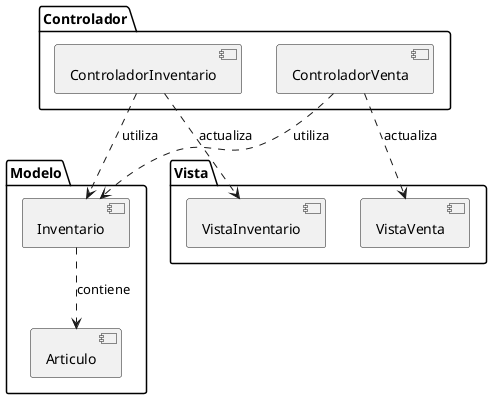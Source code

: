 @startuml
package "Modelo" {
    [Inventario]
    [Articulo]
}

package "Vista" {
    [VistaInventario]
    [VistaVenta]
}

package "Controlador" {
    [ControladorInventario]
    [ControladorVenta]
}

[Inventario] ..> [Articulo] : contiene
[ControladorInventario] ..> [Inventario] : utiliza
[ControladorInventario] ..> [VistaInventario] : actualiza
[ControladorVenta] ..> [Inventario] : utiliza
[ControladorVenta] ..> [VistaVenta] : actualiza

@enduml